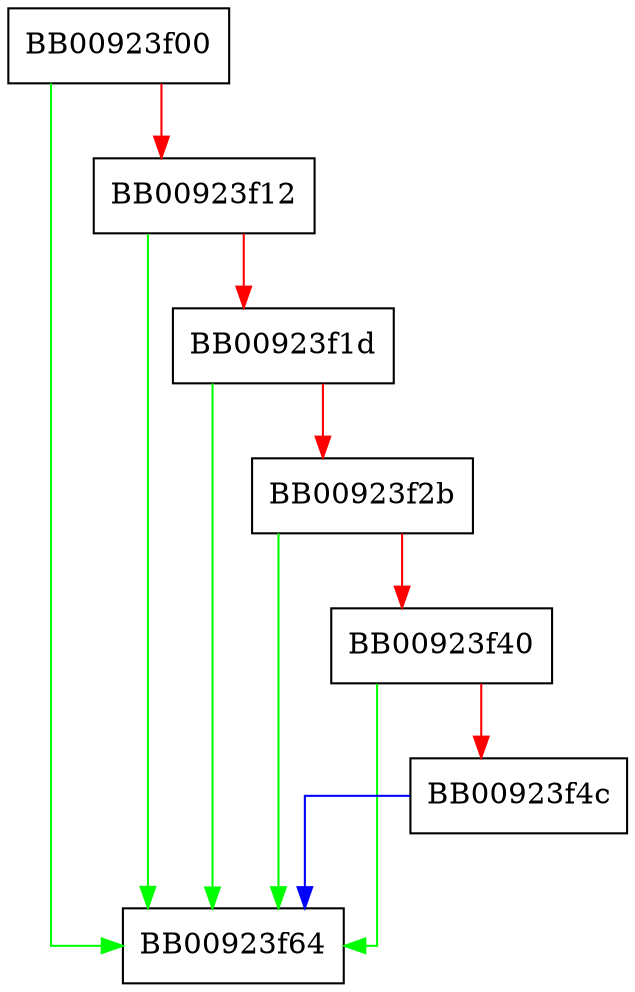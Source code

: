 digraph wcschr {
  node [shape="box"];
  graph [splines=ortho];
  BB00923f00 -> BB00923f64 [color="green"];
  BB00923f00 -> BB00923f12 [color="red"];
  BB00923f12 -> BB00923f64 [color="green"];
  BB00923f12 -> BB00923f1d [color="red"];
  BB00923f1d -> BB00923f64 [color="green"];
  BB00923f1d -> BB00923f2b [color="red"];
  BB00923f2b -> BB00923f64 [color="green"];
  BB00923f2b -> BB00923f40 [color="red"];
  BB00923f40 -> BB00923f64 [color="green"];
  BB00923f40 -> BB00923f4c [color="red"];
  BB00923f4c -> BB00923f64 [color="blue"];
}